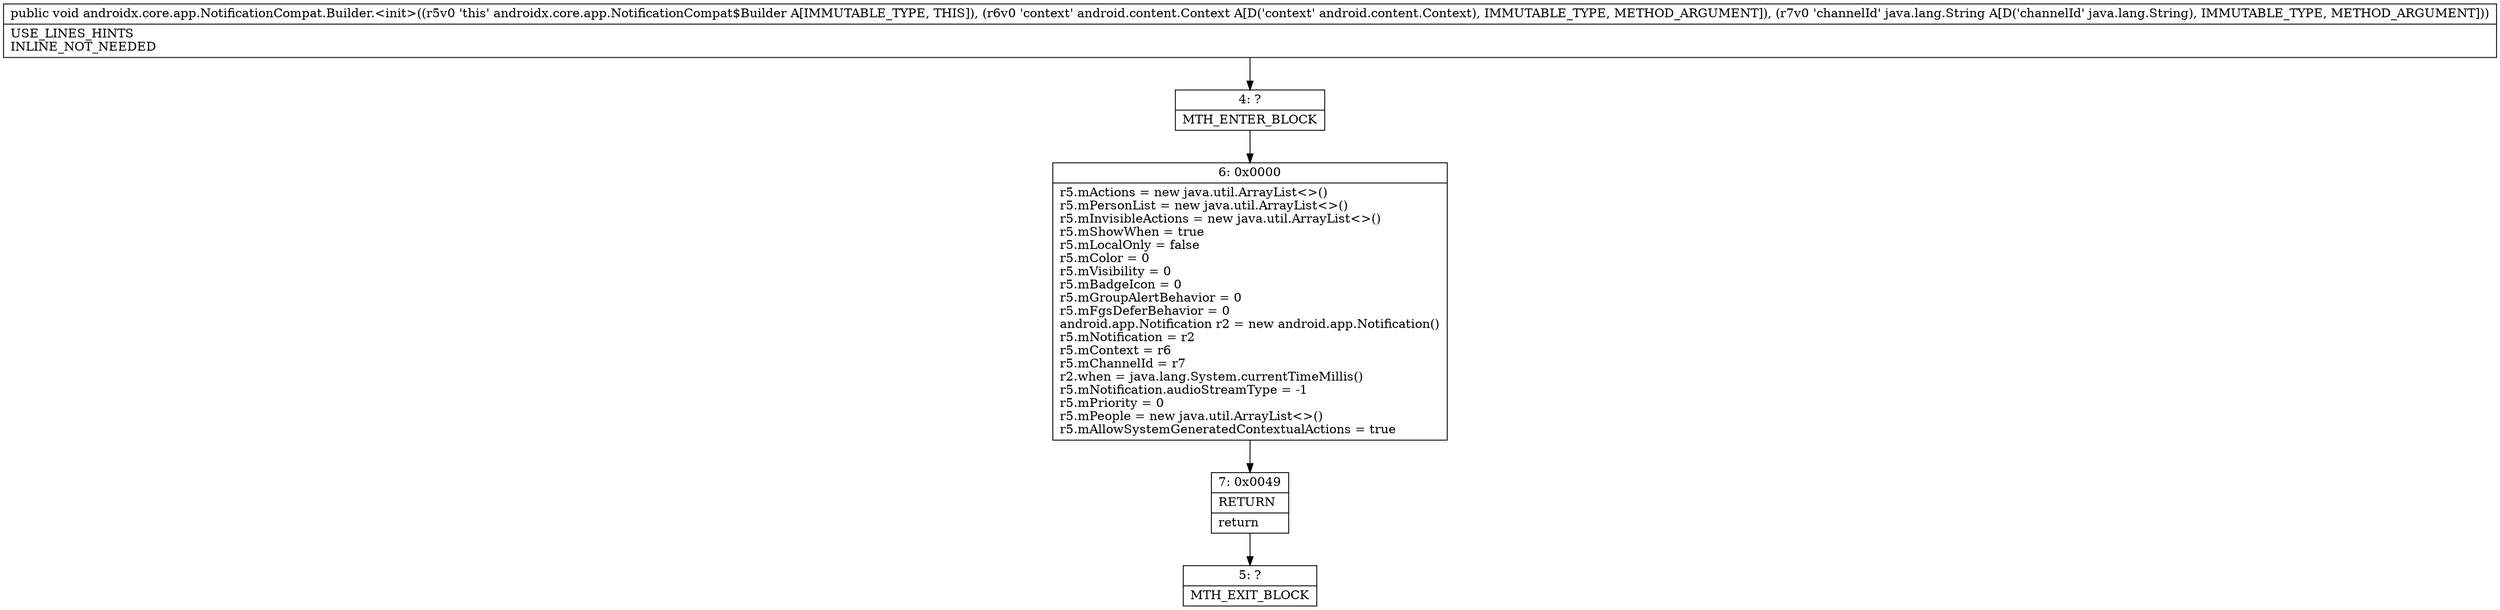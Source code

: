 digraph "CFG forandroidx.core.app.NotificationCompat.Builder.\<init\>(Landroid\/content\/Context;Ljava\/lang\/String;)V" {
Node_4 [shape=record,label="{4\:\ ?|MTH_ENTER_BLOCK\l}"];
Node_6 [shape=record,label="{6\:\ 0x0000|r5.mActions = new java.util.ArrayList\<\>()\lr5.mPersonList = new java.util.ArrayList\<\>()\lr5.mInvisibleActions = new java.util.ArrayList\<\>()\lr5.mShowWhen = true\lr5.mLocalOnly = false\lr5.mColor = 0\lr5.mVisibility = 0\lr5.mBadgeIcon = 0\lr5.mGroupAlertBehavior = 0\lr5.mFgsDeferBehavior = 0\landroid.app.Notification r2 = new android.app.Notification()\lr5.mNotification = r2\lr5.mContext = r6\lr5.mChannelId = r7\lr2.when = java.lang.System.currentTimeMillis()\lr5.mNotification.audioStreamType = \-1\lr5.mPriority = 0\lr5.mPeople = new java.util.ArrayList\<\>()\lr5.mAllowSystemGeneratedContextualActions = true\l}"];
Node_7 [shape=record,label="{7\:\ 0x0049|RETURN\l|return\l}"];
Node_5 [shape=record,label="{5\:\ ?|MTH_EXIT_BLOCK\l}"];
MethodNode[shape=record,label="{public void androidx.core.app.NotificationCompat.Builder.\<init\>((r5v0 'this' androidx.core.app.NotificationCompat$Builder A[IMMUTABLE_TYPE, THIS]), (r6v0 'context' android.content.Context A[D('context' android.content.Context), IMMUTABLE_TYPE, METHOD_ARGUMENT]), (r7v0 'channelId' java.lang.String A[D('channelId' java.lang.String), IMMUTABLE_TYPE, METHOD_ARGUMENT]))  | USE_LINES_HINTS\lINLINE_NOT_NEEDED\l}"];
MethodNode -> Node_4;Node_4 -> Node_6;
Node_6 -> Node_7;
Node_7 -> Node_5;
}

